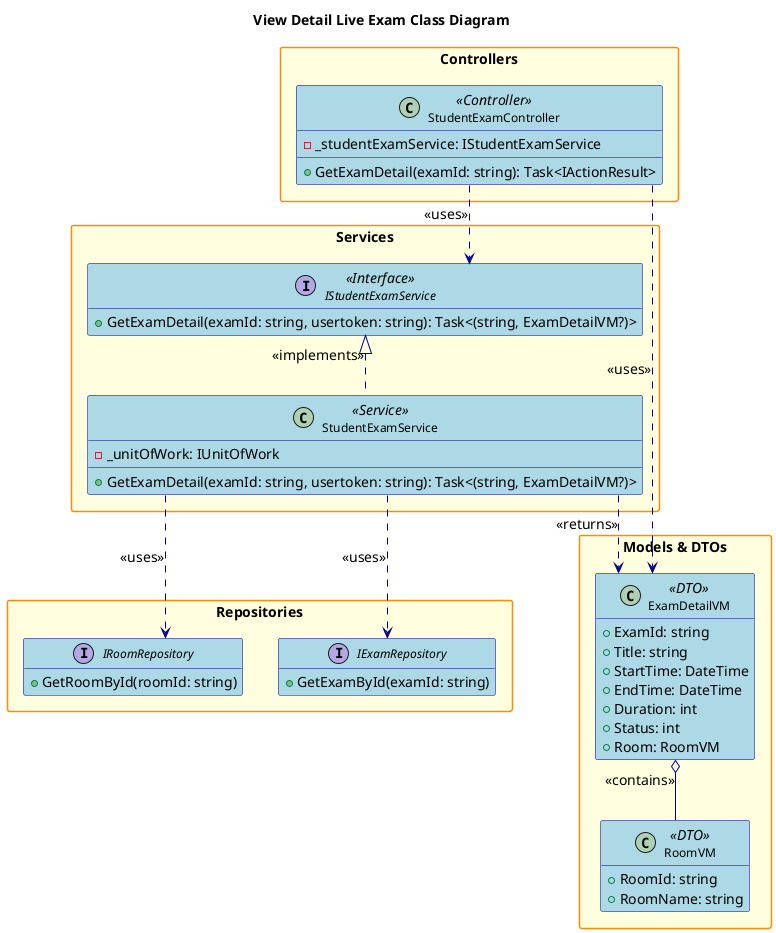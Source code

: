 @startuml
' Simplified View Detail Live Exam Class Diagram

hide empty members
skinparam packageStyle rectangle
skinparam linetype ortho
skinparam defaultFontSize 14
skinparam defaultFontName Arial
skinparam classFontSize 12
skinparam classFontName Arial
skinparam noteFontSize 11
skinparam noteFontName Arial

skinparam class {
    BackgroundColor LightBlue
    BorderColor DarkBlue
    ArrowColor DarkBlue
    FontSize 12
}

skinparam package {
    BackgroundColor LightYellow
    BorderColor DarkOrange
    FontSize 14
    FontStyle bold
}
skinparam interface {
    BackgroundColor LightGreen
    BorderColor DarkGreen
    FontSize 12
}

title View Detail Live Exam Class Diagram

package "Controllers" {
    class StudentExamController <<Controller>> {
        - _studentExamService: IStudentExamService
        + GetExamDetail(examId: string): Task<IActionResult>
    }
}

package "Services" {
    interface IStudentExamService <<Interface>> {
        + GetExamDetail(examId: string, usertoken: string): Task<(string, ExamDetailVM?)>
    }
    class StudentExamService <<Service>> {
        - _unitOfWork: IUnitOfWork
        + GetExamDetail(examId: string, usertoken: string): Task<(string, ExamDetailVM?)>
    }
}

package "Repositories" {
    interface IExamRepository {
        + GetExamById(examId: string)
    }
    interface IRoomRepository {
        + GetRoomById(roomId: string)
    }
}

package "Models & DTOs" {
    class ExamDetailVM <<DTO>> {
        + ExamId: string
        + Title: string
        + StartTime: DateTime
        + EndTime: DateTime
        + Duration: int
        + Status: int
        + Room: RoomVM
    }
    class RoomVM <<DTO>> {
        + RoomId: string
        + RoomName: string
    }
}

' Relationships
StudentExamController ..> IStudentExamService : <<uses>>
StudentExamController ..> ExamDetailVM : <<uses>>
IStudentExamService <|.. StudentExamService : <<implements>>
StudentExamService ..> IExamRepository : <<uses>>
StudentExamService ..> IRoomRepository : <<uses>>
StudentExamService ..> ExamDetailVM : <<returns>>
ExamDetailVM o-- RoomVM : <<contains>>

@enduml